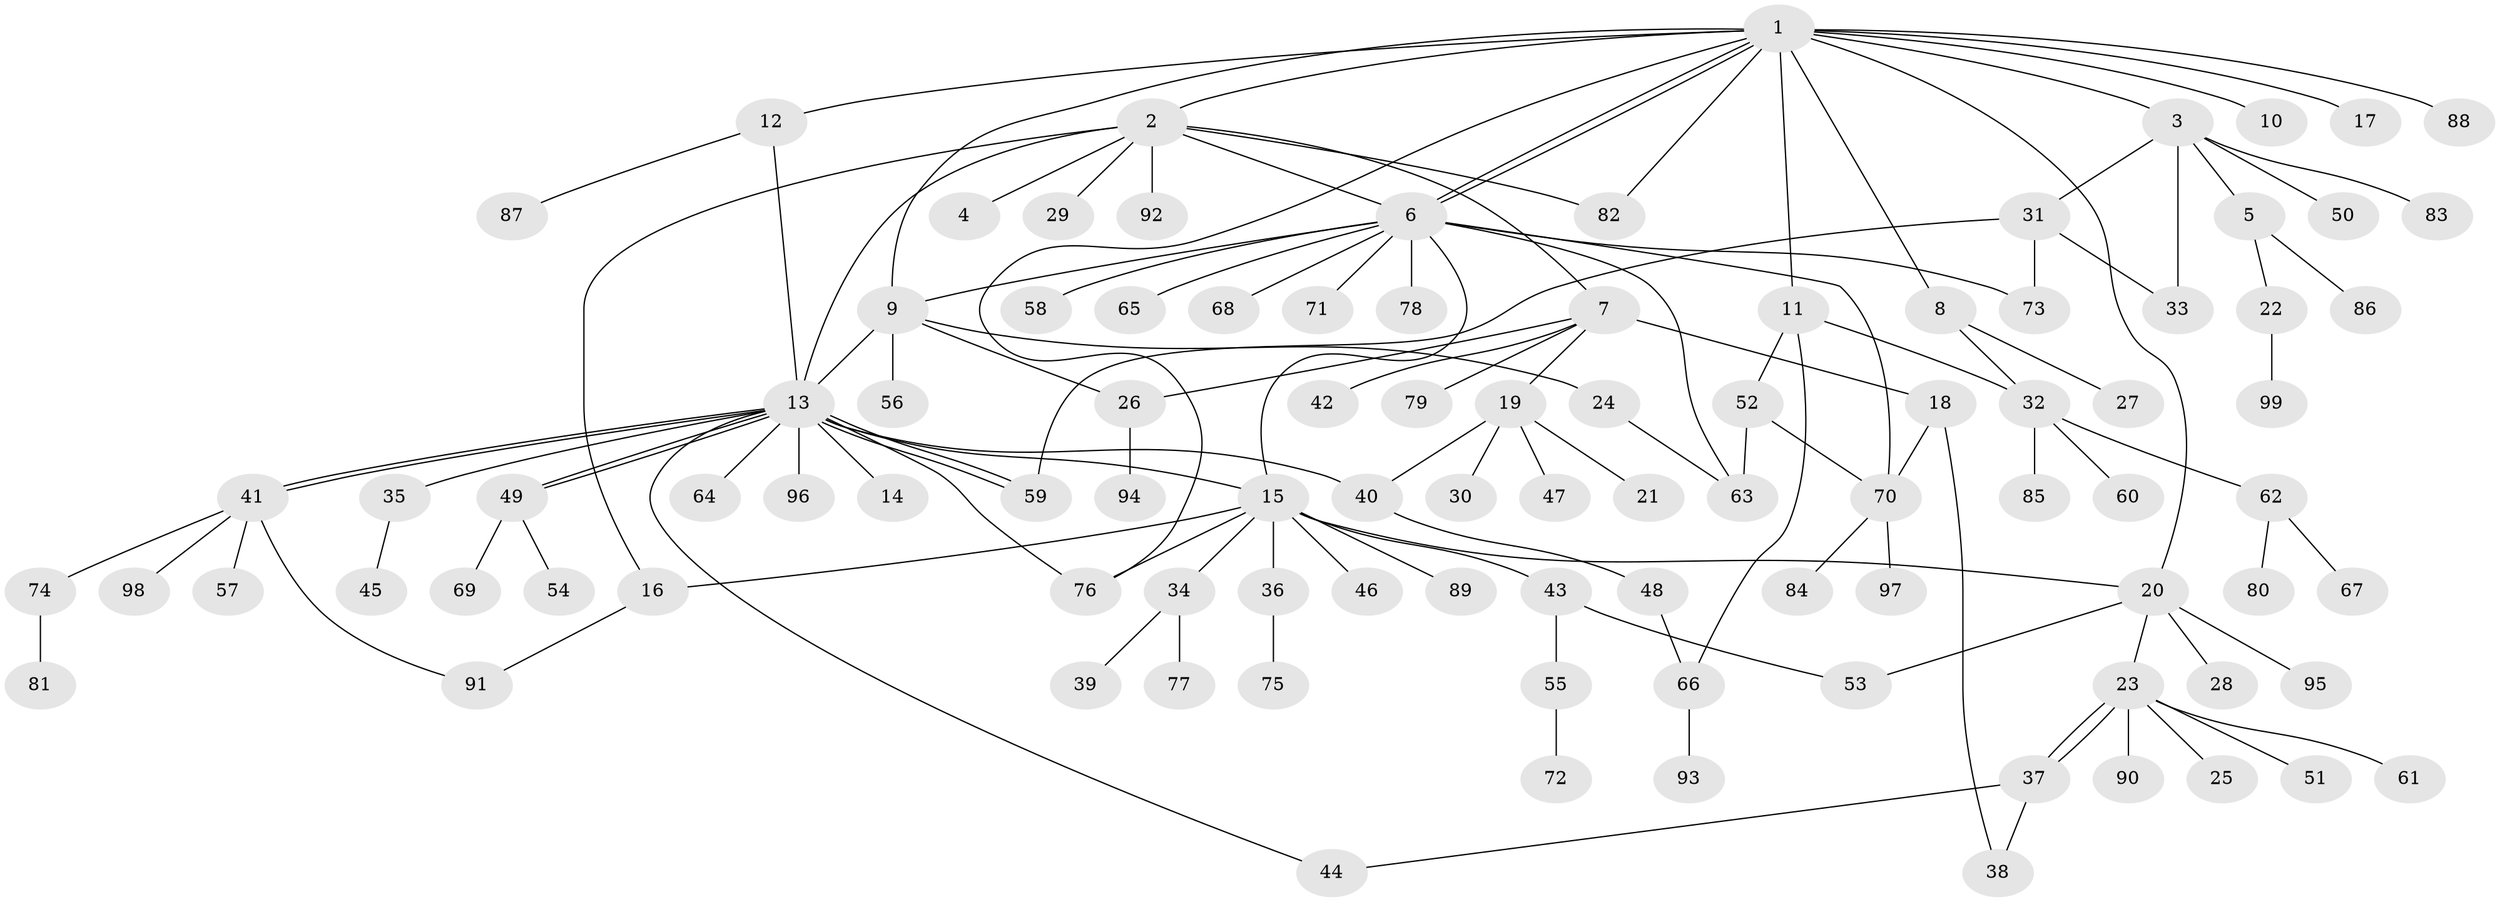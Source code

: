 // Generated by graph-tools (version 1.1) at 2025/26/03/09/25 03:26:04]
// undirected, 99 vertices, 128 edges
graph export_dot {
graph [start="1"]
  node [color=gray90,style=filled];
  1;
  2;
  3;
  4;
  5;
  6;
  7;
  8;
  9;
  10;
  11;
  12;
  13;
  14;
  15;
  16;
  17;
  18;
  19;
  20;
  21;
  22;
  23;
  24;
  25;
  26;
  27;
  28;
  29;
  30;
  31;
  32;
  33;
  34;
  35;
  36;
  37;
  38;
  39;
  40;
  41;
  42;
  43;
  44;
  45;
  46;
  47;
  48;
  49;
  50;
  51;
  52;
  53;
  54;
  55;
  56;
  57;
  58;
  59;
  60;
  61;
  62;
  63;
  64;
  65;
  66;
  67;
  68;
  69;
  70;
  71;
  72;
  73;
  74;
  75;
  76;
  77;
  78;
  79;
  80;
  81;
  82;
  83;
  84;
  85;
  86;
  87;
  88;
  89;
  90;
  91;
  92;
  93;
  94;
  95;
  96;
  97;
  98;
  99;
  1 -- 2;
  1 -- 3;
  1 -- 6;
  1 -- 6;
  1 -- 8;
  1 -- 9;
  1 -- 10;
  1 -- 11;
  1 -- 12;
  1 -- 17;
  1 -- 20;
  1 -- 76;
  1 -- 82;
  1 -- 88;
  2 -- 4;
  2 -- 6;
  2 -- 7;
  2 -- 13;
  2 -- 16;
  2 -- 29;
  2 -- 82;
  2 -- 92;
  3 -- 5;
  3 -- 31;
  3 -- 33;
  3 -- 50;
  3 -- 83;
  5 -- 22;
  5 -- 86;
  6 -- 9;
  6 -- 15;
  6 -- 58;
  6 -- 63;
  6 -- 65;
  6 -- 68;
  6 -- 70;
  6 -- 71;
  6 -- 73;
  6 -- 78;
  7 -- 18;
  7 -- 19;
  7 -- 26;
  7 -- 42;
  7 -- 79;
  8 -- 27;
  8 -- 32;
  9 -- 13;
  9 -- 24;
  9 -- 26;
  9 -- 56;
  11 -- 32;
  11 -- 52;
  11 -- 66;
  12 -- 13;
  12 -- 87;
  13 -- 14;
  13 -- 15;
  13 -- 35;
  13 -- 40;
  13 -- 41;
  13 -- 41;
  13 -- 44;
  13 -- 49;
  13 -- 49;
  13 -- 59;
  13 -- 59;
  13 -- 64;
  13 -- 76;
  13 -- 96;
  15 -- 16;
  15 -- 20;
  15 -- 34;
  15 -- 36;
  15 -- 43;
  15 -- 46;
  15 -- 76;
  15 -- 89;
  16 -- 91;
  18 -- 38;
  18 -- 70;
  19 -- 21;
  19 -- 30;
  19 -- 40;
  19 -- 47;
  20 -- 23;
  20 -- 28;
  20 -- 53;
  20 -- 95;
  22 -- 99;
  23 -- 25;
  23 -- 37;
  23 -- 37;
  23 -- 51;
  23 -- 61;
  23 -- 90;
  24 -- 63;
  26 -- 94;
  31 -- 33;
  31 -- 59;
  31 -- 73;
  32 -- 60;
  32 -- 62;
  32 -- 85;
  34 -- 39;
  34 -- 77;
  35 -- 45;
  36 -- 75;
  37 -- 38;
  37 -- 44;
  40 -- 48;
  41 -- 57;
  41 -- 74;
  41 -- 91;
  41 -- 98;
  43 -- 53;
  43 -- 55;
  48 -- 66;
  49 -- 54;
  49 -- 69;
  52 -- 63;
  52 -- 70;
  55 -- 72;
  62 -- 67;
  62 -- 80;
  66 -- 93;
  70 -- 84;
  70 -- 97;
  74 -- 81;
}
